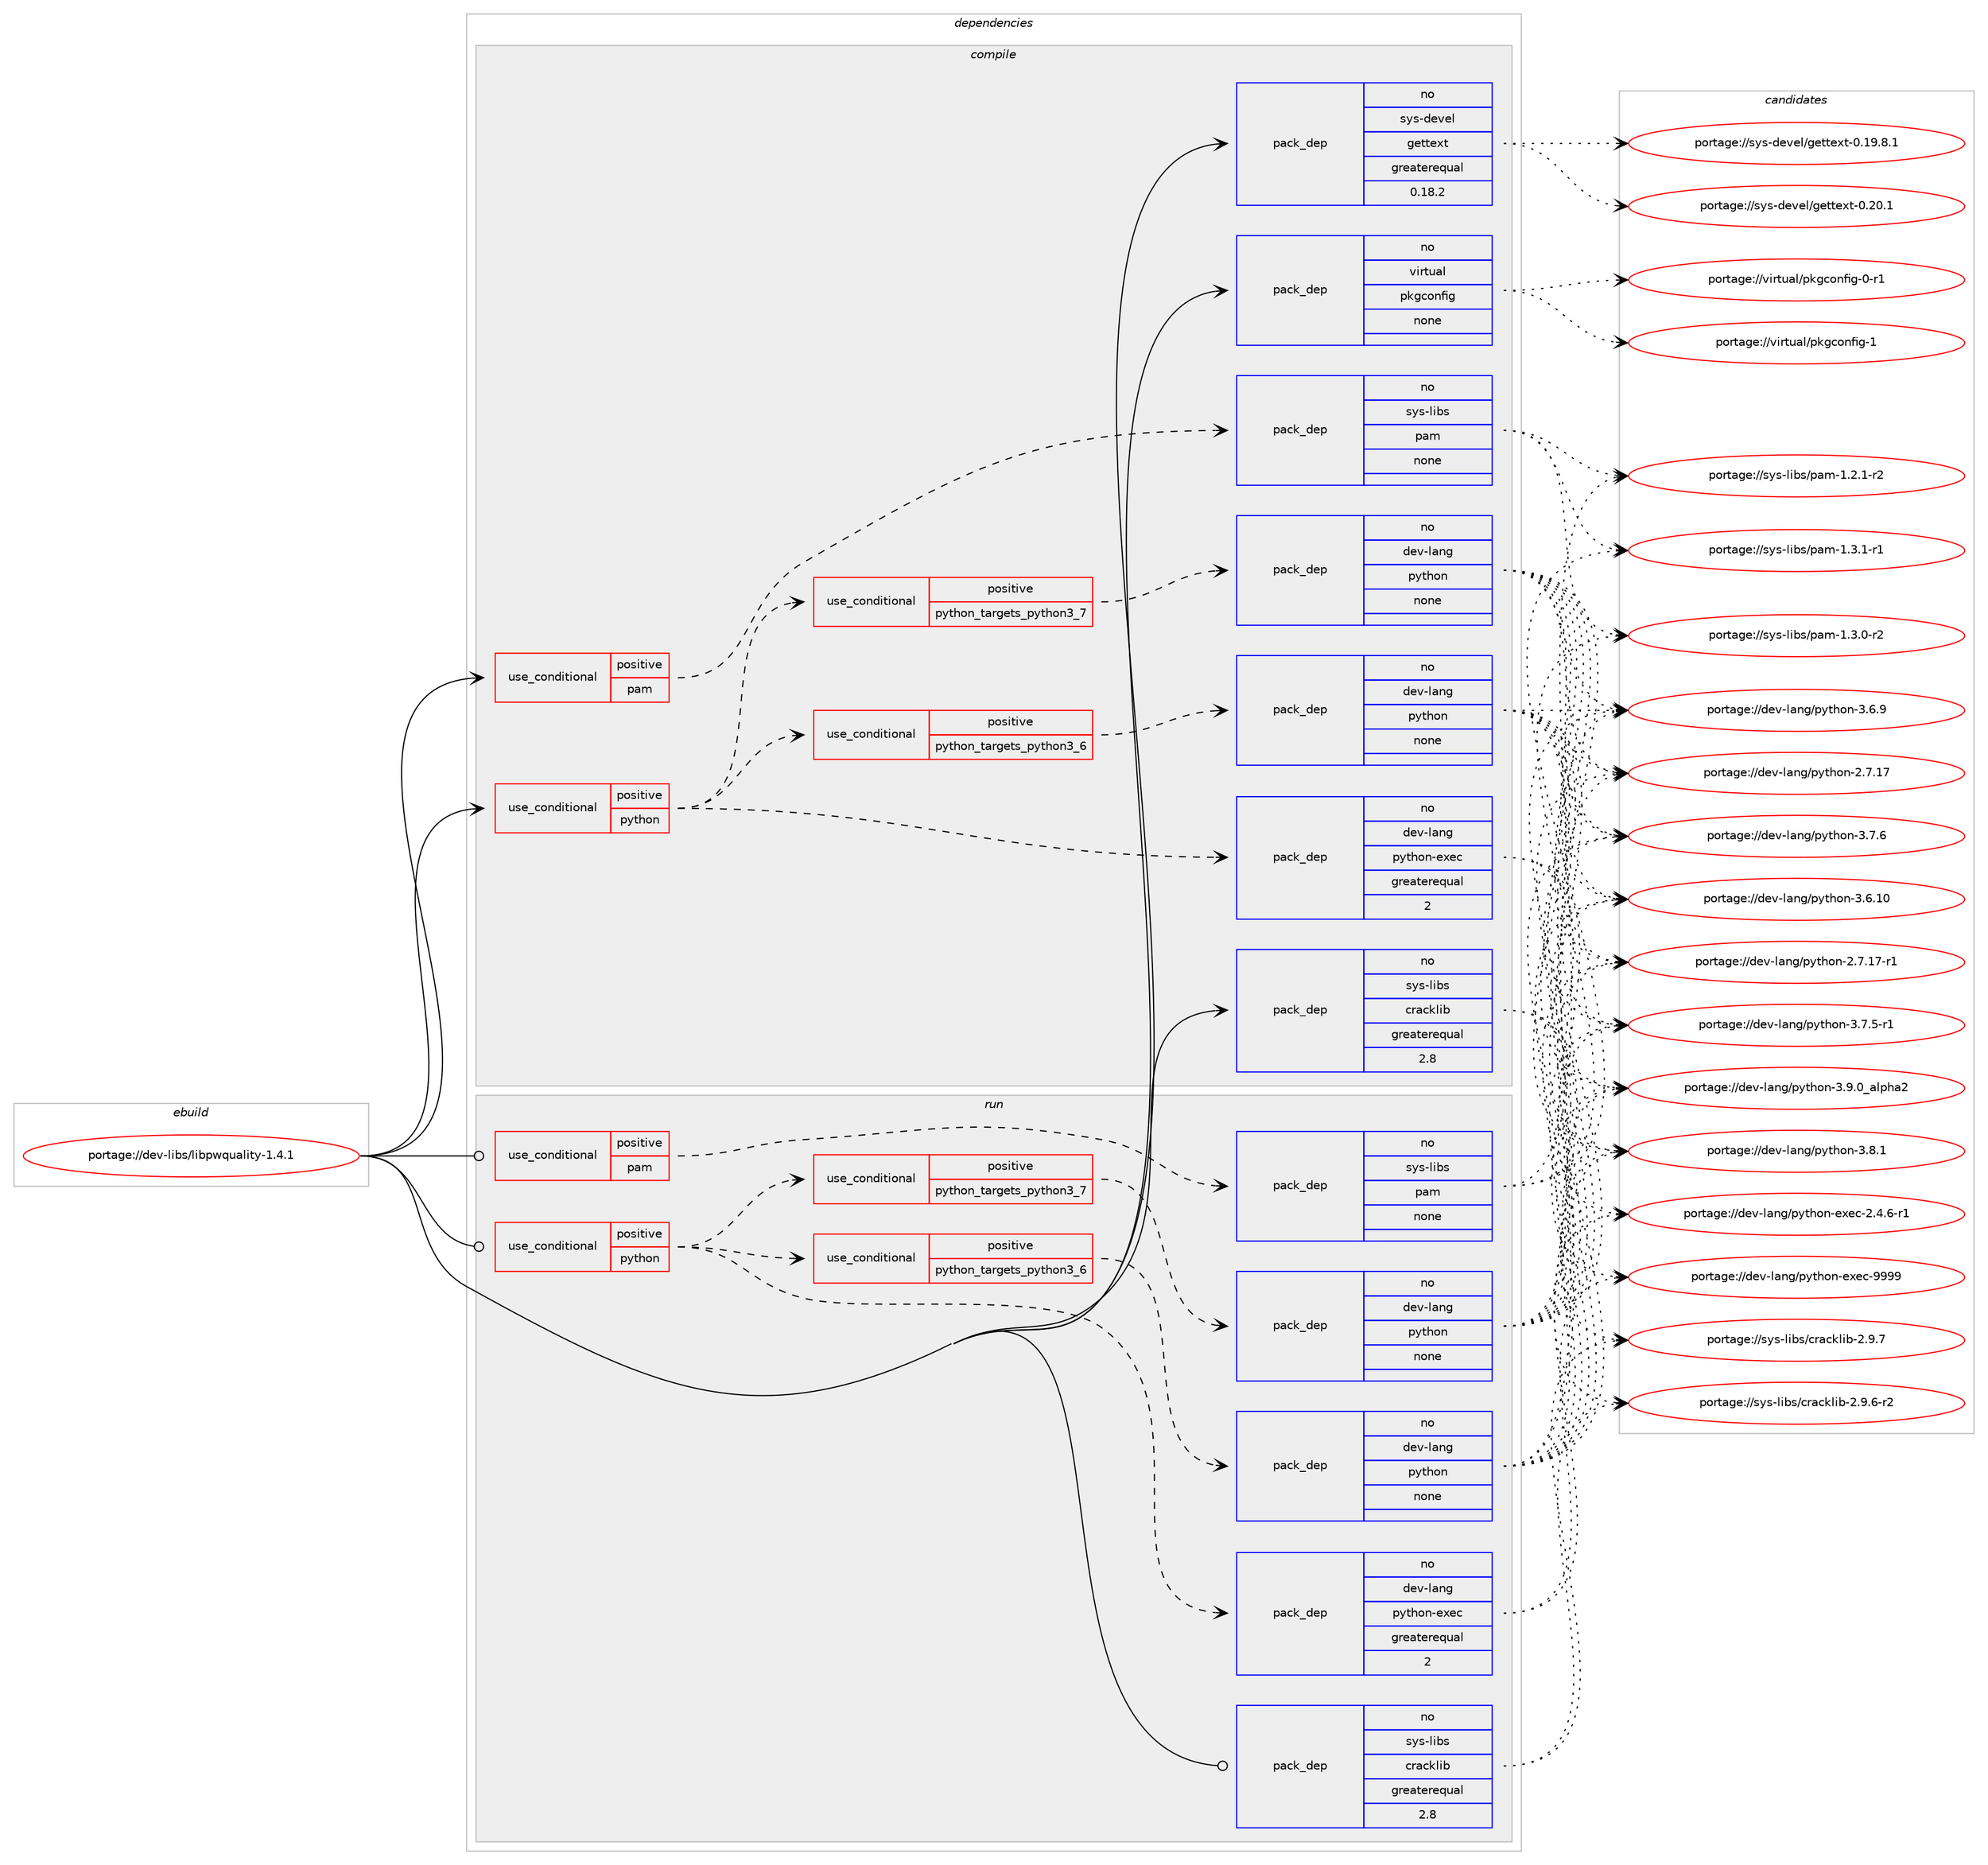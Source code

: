 digraph prolog {

# *************
# Graph options
# *************

newrank=true;
concentrate=true;
compound=true;
graph [rankdir=LR,fontname=Helvetica,fontsize=10,ranksep=1.5];#, ranksep=2.5, nodesep=0.2];
edge  [arrowhead=vee];
node  [fontname=Helvetica,fontsize=10];

# **********
# The ebuild
# **********

subgraph cluster_leftcol {
color=gray;
rank=same;
label=<<i>ebuild</i>>;
id [label="portage://dev-libs/libpwquality-1.4.1", color=red, width=4, href="../dev-libs/libpwquality-1.4.1.svg"];
}

# ****************
# The dependencies
# ****************

subgraph cluster_midcol {
color=gray;
label=<<i>dependencies</i>>;
subgraph cluster_compile {
fillcolor="#eeeeee";
style=filled;
label=<<i>compile</i>>;
subgraph cond124886 {
dependency510937 [label=<<TABLE BORDER="0" CELLBORDER="1" CELLSPACING="0" CELLPADDING="4"><TR><TD ROWSPAN="3" CELLPADDING="10">use_conditional</TD></TR><TR><TD>positive</TD></TR><TR><TD>pam</TD></TR></TABLE>>, shape=none, color=red];
subgraph pack380815 {
dependency510938 [label=<<TABLE BORDER="0" CELLBORDER="1" CELLSPACING="0" CELLPADDING="4" WIDTH="220"><TR><TD ROWSPAN="6" CELLPADDING="30">pack_dep</TD></TR><TR><TD WIDTH="110">no</TD></TR><TR><TD>sys-libs</TD></TR><TR><TD>pam</TD></TR><TR><TD>none</TD></TR><TR><TD></TD></TR></TABLE>>, shape=none, color=blue];
}
dependency510937:e -> dependency510938:w [weight=20,style="dashed",arrowhead="vee"];
}
id:e -> dependency510937:w [weight=20,style="solid",arrowhead="vee"];
subgraph cond124887 {
dependency510939 [label=<<TABLE BORDER="0" CELLBORDER="1" CELLSPACING="0" CELLPADDING="4"><TR><TD ROWSPAN="3" CELLPADDING="10">use_conditional</TD></TR><TR><TD>positive</TD></TR><TR><TD>python</TD></TR></TABLE>>, shape=none, color=red];
subgraph cond124888 {
dependency510940 [label=<<TABLE BORDER="0" CELLBORDER="1" CELLSPACING="0" CELLPADDING="4"><TR><TD ROWSPAN="3" CELLPADDING="10">use_conditional</TD></TR><TR><TD>positive</TD></TR><TR><TD>python_targets_python3_6</TD></TR></TABLE>>, shape=none, color=red];
subgraph pack380816 {
dependency510941 [label=<<TABLE BORDER="0" CELLBORDER="1" CELLSPACING="0" CELLPADDING="4" WIDTH="220"><TR><TD ROWSPAN="6" CELLPADDING="30">pack_dep</TD></TR><TR><TD WIDTH="110">no</TD></TR><TR><TD>dev-lang</TD></TR><TR><TD>python</TD></TR><TR><TD>none</TD></TR><TR><TD></TD></TR></TABLE>>, shape=none, color=blue];
}
dependency510940:e -> dependency510941:w [weight=20,style="dashed",arrowhead="vee"];
}
dependency510939:e -> dependency510940:w [weight=20,style="dashed",arrowhead="vee"];
subgraph cond124889 {
dependency510942 [label=<<TABLE BORDER="0" CELLBORDER="1" CELLSPACING="0" CELLPADDING="4"><TR><TD ROWSPAN="3" CELLPADDING="10">use_conditional</TD></TR><TR><TD>positive</TD></TR><TR><TD>python_targets_python3_7</TD></TR></TABLE>>, shape=none, color=red];
subgraph pack380817 {
dependency510943 [label=<<TABLE BORDER="0" CELLBORDER="1" CELLSPACING="0" CELLPADDING="4" WIDTH="220"><TR><TD ROWSPAN="6" CELLPADDING="30">pack_dep</TD></TR><TR><TD WIDTH="110">no</TD></TR><TR><TD>dev-lang</TD></TR><TR><TD>python</TD></TR><TR><TD>none</TD></TR><TR><TD></TD></TR></TABLE>>, shape=none, color=blue];
}
dependency510942:e -> dependency510943:w [weight=20,style="dashed",arrowhead="vee"];
}
dependency510939:e -> dependency510942:w [weight=20,style="dashed",arrowhead="vee"];
subgraph pack380818 {
dependency510944 [label=<<TABLE BORDER="0" CELLBORDER="1" CELLSPACING="0" CELLPADDING="4" WIDTH="220"><TR><TD ROWSPAN="6" CELLPADDING="30">pack_dep</TD></TR><TR><TD WIDTH="110">no</TD></TR><TR><TD>dev-lang</TD></TR><TR><TD>python-exec</TD></TR><TR><TD>greaterequal</TD></TR><TR><TD>2</TD></TR></TABLE>>, shape=none, color=blue];
}
dependency510939:e -> dependency510944:w [weight=20,style="dashed",arrowhead="vee"];
}
id:e -> dependency510939:w [weight=20,style="solid",arrowhead="vee"];
subgraph pack380819 {
dependency510945 [label=<<TABLE BORDER="0" CELLBORDER="1" CELLSPACING="0" CELLPADDING="4" WIDTH="220"><TR><TD ROWSPAN="6" CELLPADDING="30">pack_dep</TD></TR><TR><TD WIDTH="110">no</TD></TR><TR><TD>sys-devel</TD></TR><TR><TD>gettext</TD></TR><TR><TD>greaterequal</TD></TR><TR><TD>0.18.2</TD></TR></TABLE>>, shape=none, color=blue];
}
id:e -> dependency510945:w [weight=20,style="solid",arrowhead="vee"];
subgraph pack380820 {
dependency510946 [label=<<TABLE BORDER="0" CELLBORDER="1" CELLSPACING="0" CELLPADDING="4" WIDTH="220"><TR><TD ROWSPAN="6" CELLPADDING="30">pack_dep</TD></TR><TR><TD WIDTH="110">no</TD></TR><TR><TD>sys-libs</TD></TR><TR><TD>cracklib</TD></TR><TR><TD>greaterequal</TD></TR><TR><TD>2.8</TD></TR></TABLE>>, shape=none, color=blue];
}
id:e -> dependency510946:w [weight=20,style="solid",arrowhead="vee"];
subgraph pack380821 {
dependency510947 [label=<<TABLE BORDER="0" CELLBORDER="1" CELLSPACING="0" CELLPADDING="4" WIDTH="220"><TR><TD ROWSPAN="6" CELLPADDING="30">pack_dep</TD></TR><TR><TD WIDTH="110">no</TD></TR><TR><TD>virtual</TD></TR><TR><TD>pkgconfig</TD></TR><TR><TD>none</TD></TR><TR><TD></TD></TR></TABLE>>, shape=none, color=blue];
}
id:e -> dependency510947:w [weight=20,style="solid",arrowhead="vee"];
}
subgraph cluster_compileandrun {
fillcolor="#eeeeee";
style=filled;
label=<<i>compile and run</i>>;
}
subgraph cluster_run {
fillcolor="#eeeeee";
style=filled;
label=<<i>run</i>>;
subgraph cond124890 {
dependency510948 [label=<<TABLE BORDER="0" CELLBORDER="1" CELLSPACING="0" CELLPADDING="4"><TR><TD ROWSPAN="3" CELLPADDING="10">use_conditional</TD></TR><TR><TD>positive</TD></TR><TR><TD>pam</TD></TR></TABLE>>, shape=none, color=red];
subgraph pack380822 {
dependency510949 [label=<<TABLE BORDER="0" CELLBORDER="1" CELLSPACING="0" CELLPADDING="4" WIDTH="220"><TR><TD ROWSPAN="6" CELLPADDING="30">pack_dep</TD></TR><TR><TD WIDTH="110">no</TD></TR><TR><TD>sys-libs</TD></TR><TR><TD>pam</TD></TR><TR><TD>none</TD></TR><TR><TD></TD></TR></TABLE>>, shape=none, color=blue];
}
dependency510948:e -> dependency510949:w [weight=20,style="dashed",arrowhead="vee"];
}
id:e -> dependency510948:w [weight=20,style="solid",arrowhead="odot"];
subgraph cond124891 {
dependency510950 [label=<<TABLE BORDER="0" CELLBORDER="1" CELLSPACING="0" CELLPADDING="4"><TR><TD ROWSPAN="3" CELLPADDING="10">use_conditional</TD></TR><TR><TD>positive</TD></TR><TR><TD>python</TD></TR></TABLE>>, shape=none, color=red];
subgraph cond124892 {
dependency510951 [label=<<TABLE BORDER="0" CELLBORDER="1" CELLSPACING="0" CELLPADDING="4"><TR><TD ROWSPAN="3" CELLPADDING="10">use_conditional</TD></TR><TR><TD>positive</TD></TR><TR><TD>python_targets_python3_6</TD></TR></TABLE>>, shape=none, color=red];
subgraph pack380823 {
dependency510952 [label=<<TABLE BORDER="0" CELLBORDER="1" CELLSPACING="0" CELLPADDING="4" WIDTH="220"><TR><TD ROWSPAN="6" CELLPADDING="30">pack_dep</TD></TR><TR><TD WIDTH="110">no</TD></TR><TR><TD>dev-lang</TD></TR><TR><TD>python</TD></TR><TR><TD>none</TD></TR><TR><TD></TD></TR></TABLE>>, shape=none, color=blue];
}
dependency510951:e -> dependency510952:w [weight=20,style="dashed",arrowhead="vee"];
}
dependency510950:e -> dependency510951:w [weight=20,style="dashed",arrowhead="vee"];
subgraph cond124893 {
dependency510953 [label=<<TABLE BORDER="0" CELLBORDER="1" CELLSPACING="0" CELLPADDING="4"><TR><TD ROWSPAN="3" CELLPADDING="10">use_conditional</TD></TR><TR><TD>positive</TD></TR><TR><TD>python_targets_python3_7</TD></TR></TABLE>>, shape=none, color=red];
subgraph pack380824 {
dependency510954 [label=<<TABLE BORDER="0" CELLBORDER="1" CELLSPACING="0" CELLPADDING="4" WIDTH="220"><TR><TD ROWSPAN="6" CELLPADDING="30">pack_dep</TD></TR><TR><TD WIDTH="110">no</TD></TR><TR><TD>dev-lang</TD></TR><TR><TD>python</TD></TR><TR><TD>none</TD></TR><TR><TD></TD></TR></TABLE>>, shape=none, color=blue];
}
dependency510953:e -> dependency510954:w [weight=20,style="dashed",arrowhead="vee"];
}
dependency510950:e -> dependency510953:w [weight=20,style="dashed",arrowhead="vee"];
subgraph pack380825 {
dependency510955 [label=<<TABLE BORDER="0" CELLBORDER="1" CELLSPACING="0" CELLPADDING="4" WIDTH="220"><TR><TD ROWSPAN="6" CELLPADDING="30">pack_dep</TD></TR><TR><TD WIDTH="110">no</TD></TR><TR><TD>dev-lang</TD></TR><TR><TD>python-exec</TD></TR><TR><TD>greaterequal</TD></TR><TR><TD>2</TD></TR></TABLE>>, shape=none, color=blue];
}
dependency510950:e -> dependency510955:w [weight=20,style="dashed",arrowhead="vee"];
}
id:e -> dependency510950:w [weight=20,style="solid",arrowhead="odot"];
subgraph pack380826 {
dependency510956 [label=<<TABLE BORDER="0" CELLBORDER="1" CELLSPACING="0" CELLPADDING="4" WIDTH="220"><TR><TD ROWSPAN="6" CELLPADDING="30">pack_dep</TD></TR><TR><TD WIDTH="110">no</TD></TR><TR><TD>sys-libs</TD></TR><TR><TD>cracklib</TD></TR><TR><TD>greaterequal</TD></TR><TR><TD>2.8</TD></TR></TABLE>>, shape=none, color=blue];
}
id:e -> dependency510956:w [weight=20,style="solid",arrowhead="odot"];
}
}

# **************
# The candidates
# **************

subgraph cluster_choices {
rank=same;
color=gray;
label=<<i>candidates</i>>;

subgraph choice380815 {
color=black;
nodesep=1;
choice115121115451081059811547112971094549465146494511449 [label="portage://sys-libs/pam-1.3.1-r1", color=red, width=4,href="../sys-libs/pam-1.3.1-r1.svg"];
choice115121115451081059811547112971094549465146484511450 [label="portage://sys-libs/pam-1.3.0-r2", color=red, width=4,href="../sys-libs/pam-1.3.0-r2.svg"];
choice115121115451081059811547112971094549465046494511450 [label="portage://sys-libs/pam-1.2.1-r2", color=red, width=4,href="../sys-libs/pam-1.2.1-r2.svg"];
dependency510938:e -> choice115121115451081059811547112971094549465146494511449:w [style=dotted,weight="100"];
dependency510938:e -> choice115121115451081059811547112971094549465146484511450:w [style=dotted,weight="100"];
dependency510938:e -> choice115121115451081059811547112971094549465046494511450:w [style=dotted,weight="100"];
}
subgraph choice380816 {
color=black;
nodesep=1;
choice10010111845108971101034711212111610411111045514657464895971081121049750 [label="portage://dev-lang/python-3.9.0_alpha2", color=red, width=4,href="../dev-lang/python-3.9.0_alpha2.svg"];
choice100101118451089711010347112121116104111110455146564649 [label="portage://dev-lang/python-3.8.1", color=red, width=4,href="../dev-lang/python-3.8.1.svg"];
choice100101118451089711010347112121116104111110455146554654 [label="portage://dev-lang/python-3.7.6", color=red, width=4,href="../dev-lang/python-3.7.6.svg"];
choice1001011184510897110103471121211161041111104551465546534511449 [label="portage://dev-lang/python-3.7.5-r1", color=red, width=4,href="../dev-lang/python-3.7.5-r1.svg"];
choice100101118451089711010347112121116104111110455146544657 [label="portage://dev-lang/python-3.6.9", color=red, width=4,href="../dev-lang/python-3.6.9.svg"];
choice10010111845108971101034711212111610411111045514654464948 [label="portage://dev-lang/python-3.6.10", color=red, width=4,href="../dev-lang/python-3.6.10.svg"];
choice100101118451089711010347112121116104111110455046554649554511449 [label="portage://dev-lang/python-2.7.17-r1", color=red, width=4,href="../dev-lang/python-2.7.17-r1.svg"];
choice10010111845108971101034711212111610411111045504655464955 [label="portage://dev-lang/python-2.7.17", color=red, width=4,href="../dev-lang/python-2.7.17.svg"];
dependency510941:e -> choice10010111845108971101034711212111610411111045514657464895971081121049750:w [style=dotted,weight="100"];
dependency510941:e -> choice100101118451089711010347112121116104111110455146564649:w [style=dotted,weight="100"];
dependency510941:e -> choice100101118451089711010347112121116104111110455146554654:w [style=dotted,weight="100"];
dependency510941:e -> choice1001011184510897110103471121211161041111104551465546534511449:w [style=dotted,weight="100"];
dependency510941:e -> choice100101118451089711010347112121116104111110455146544657:w [style=dotted,weight="100"];
dependency510941:e -> choice10010111845108971101034711212111610411111045514654464948:w [style=dotted,weight="100"];
dependency510941:e -> choice100101118451089711010347112121116104111110455046554649554511449:w [style=dotted,weight="100"];
dependency510941:e -> choice10010111845108971101034711212111610411111045504655464955:w [style=dotted,weight="100"];
}
subgraph choice380817 {
color=black;
nodesep=1;
choice10010111845108971101034711212111610411111045514657464895971081121049750 [label="portage://dev-lang/python-3.9.0_alpha2", color=red, width=4,href="../dev-lang/python-3.9.0_alpha2.svg"];
choice100101118451089711010347112121116104111110455146564649 [label="portage://dev-lang/python-3.8.1", color=red, width=4,href="../dev-lang/python-3.8.1.svg"];
choice100101118451089711010347112121116104111110455146554654 [label="portage://dev-lang/python-3.7.6", color=red, width=4,href="../dev-lang/python-3.7.6.svg"];
choice1001011184510897110103471121211161041111104551465546534511449 [label="portage://dev-lang/python-3.7.5-r1", color=red, width=4,href="../dev-lang/python-3.7.5-r1.svg"];
choice100101118451089711010347112121116104111110455146544657 [label="portage://dev-lang/python-3.6.9", color=red, width=4,href="../dev-lang/python-3.6.9.svg"];
choice10010111845108971101034711212111610411111045514654464948 [label="portage://dev-lang/python-3.6.10", color=red, width=4,href="../dev-lang/python-3.6.10.svg"];
choice100101118451089711010347112121116104111110455046554649554511449 [label="portage://dev-lang/python-2.7.17-r1", color=red, width=4,href="../dev-lang/python-2.7.17-r1.svg"];
choice10010111845108971101034711212111610411111045504655464955 [label="portage://dev-lang/python-2.7.17", color=red, width=4,href="../dev-lang/python-2.7.17.svg"];
dependency510943:e -> choice10010111845108971101034711212111610411111045514657464895971081121049750:w [style=dotted,weight="100"];
dependency510943:e -> choice100101118451089711010347112121116104111110455146564649:w [style=dotted,weight="100"];
dependency510943:e -> choice100101118451089711010347112121116104111110455146554654:w [style=dotted,weight="100"];
dependency510943:e -> choice1001011184510897110103471121211161041111104551465546534511449:w [style=dotted,weight="100"];
dependency510943:e -> choice100101118451089711010347112121116104111110455146544657:w [style=dotted,weight="100"];
dependency510943:e -> choice10010111845108971101034711212111610411111045514654464948:w [style=dotted,weight="100"];
dependency510943:e -> choice100101118451089711010347112121116104111110455046554649554511449:w [style=dotted,weight="100"];
dependency510943:e -> choice10010111845108971101034711212111610411111045504655464955:w [style=dotted,weight="100"];
}
subgraph choice380818 {
color=black;
nodesep=1;
choice10010111845108971101034711212111610411111045101120101994557575757 [label="portage://dev-lang/python-exec-9999", color=red, width=4,href="../dev-lang/python-exec-9999.svg"];
choice10010111845108971101034711212111610411111045101120101994550465246544511449 [label="portage://dev-lang/python-exec-2.4.6-r1", color=red, width=4,href="../dev-lang/python-exec-2.4.6-r1.svg"];
dependency510944:e -> choice10010111845108971101034711212111610411111045101120101994557575757:w [style=dotted,weight="100"];
dependency510944:e -> choice10010111845108971101034711212111610411111045101120101994550465246544511449:w [style=dotted,weight="100"];
}
subgraph choice380819 {
color=black;
nodesep=1;
choice115121115451001011181011084710310111611610112011645484650484649 [label="portage://sys-devel/gettext-0.20.1", color=red, width=4,href="../sys-devel/gettext-0.20.1.svg"];
choice1151211154510010111810110847103101116116101120116454846495746564649 [label="portage://sys-devel/gettext-0.19.8.1", color=red, width=4,href="../sys-devel/gettext-0.19.8.1.svg"];
dependency510945:e -> choice115121115451001011181011084710310111611610112011645484650484649:w [style=dotted,weight="100"];
dependency510945:e -> choice1151211154510010111810110847103101116116101120116454846495746564649:w [style=dotted,weight="100"];
}
subgraph choice380820 {
color=black;
nodesep=1;
choice11512111545108105981154799114979910710810598455046574655 [label="portage://sys-libs/cracklib-2.9.7", color=red, width=4,href="../sys-libs/cracklib-2.9.7.svg"];
choice115121115451081059811547991149799107108105984550465746544511450 [label="portage://sys-libs/cracklib-2.9.6-r2", color=red, width=4,href="../sys-libs/cracklib-2.9.6-r2.svg"];
dependency510946:e -> choice11512111545108105981154799114979910710810598455046574655:w [style=dotted,weight="100"];
dependency510946:e -> choice115121115451081059811547991149799107108105984550465746544511450:w [style=dotted,weight="100"];
}
subgraph choice380821 {
color=black;
nodesep=1;
choice1181051141161179710847112107103991111101021051034549 [label="portage://virtual/pkgconfig-1", color=red, width=4,href="../virtual/pkgconfig-1.svg"];
choice11810511411611797108471121071039911111010210510345484511449 [label="portage://virtual/pkgconfig-0-r1", color=red, width=4,href="../virtual/pkgconfig-0-r1.svg"];
dependency510947:e -> choice1181051141161179710847112107103991111101021051034549:w [style=dotted,weight="100"];
dependency510947:e -> choice11810511411611797108471121071039911111010210510345484511449:w [style=dotted,weight="100"];
}
subgraph choice380822 {
color=black;
nodesep=1;
choice115121115451081059811547112971094549465146494511449 [label="portage://sys-libs/pam-1.3.1-r1", color=red, width=4,href="../sys-libs/pam-1.3.1-r1.svg"];
choice115121115451081059811547112971094549465146484511450 [label="portage://sys-libs/pam-1.3.0-r2", color=red, width=4,href="../sys-libs/pam-1.3.0-r2.svg"];
choice115121115451081059811547112971094549465046494511450 [label="portage://sys-libs/pam-1.2.1-r2", color=red, width=4,href="../sys-libs/pam-1.2.1-r2.svg"];
dependency510949:e -> choice115121115451081059811547112971094549465146494511449:w [style=dotted,weight="100"];
dependency510949:e -> choice115121115451081059811547112971094549465146484511450:w [style=dotted,weight="100"];
dependency510949:e -> choice115121115451081059811547112971094549465046494511450:w [style=dotted,weight="100"];
}
subgraph choice380823 {
color=black;
nodesep=1;
choice10010111845108971101034711212111610411111045514657464895971081121049750 [label="portage://dev-lang/python-3.9.0_alpha2", color=red, width=4,href="../dev-lang/python-3.9.0_alpha2.svg"];
choice100101118451089711010347112121116104111110455146564649 [label="portage://dev-lang/python-3.8.1", color=red, width=4,href="../dev-lang/python-3.8.1.svg"];
choice100101118451089711010347112121116104111110455146554654 [label="portage://dev-lang/python-3.7.6", color=red, width=4,href="../dev-lang/python-3.7.6.svg"];
choice1001011184510897110103471121211161041111104551465546534511449 [label="portage://dev-lang/python-3.7.5-r1", color=red, width=4,href="../dev-lang/python-3.7.5-r1.svg"];
choice100101118451089711010347112121116104111110455146544657 [label="portage://dev-lang/python-3.6.9", color=red, width=4,href="../dev-lang/python-3.6.9.svg"];
choice10010111845108971101034711212111610411111045514654464948 [label="portage://dev-lang/python-3.6.10", color=red, width=4,href="../dev-lang/python-3.6.10.svg"];
choice100101118451089711010347112121116104111110455046554649554511449 [label="portage://dev-lang/python-2.7.17-r1", color=red, width=4,href="../dev-lang/python-2.7.17-r1.svg"];
choice10010111845108971101034711212111610411111045504655464955 [label="portage://dev-lang/python-2.7.17", color=red, width=4,href="../dev-lang/python-2.7.17.svg"];
dependency510952:e -> choice10010111845108971101034711212111610411111045514657464895971081121049750:w [style=dotted,weight="100"];
dependency510952:e -> choice100101118451089711010347112121116104111110455146564649:w [style=dotted,weight="100"];
dependency510952:e -> choice100101118451089711010347112121116104111110455146554654:w [style=dotted,weight="100"];
dependency510952:e -> choice1001011184510897110103471121211161041111104551465546534511449:w [style=dotted,weight="100"];
dependency510952:e -> choice100101118451089711010347112121116104111110455146544657:w [style=dotted,weight="100"];
dependency510952:e -> choice10010111845108971101034711212111610411111045514654464948:w [style=dotted,weight="100"];
dependency510952:e -> choice100101118451089711010347112121116104111110455046554649554511449:w [style=dotted,weight="100"];
dependency510952:e -> choice10010111845108971101034711212111610411111045504655464955:w [style=dotted,weight="100"];
}
subgraph choice380824 {
color=black;
nodesep=1;
choice10010111845108971101034711212111610411111045514657464895971081121049750 [label="portage://dev-lang/python-3.9.0_alpha2", color=red, width=4,href="../dev-lang/python-3.9.0_alpha2.svg"];
choice100101118451089711010347112121116104111110455146564649 [label="portage://dev-lang/python-3.8.1", color=red, width=4,href="../dev-lang/python-3.8.1.svg"];
choice100101118451089711010347112121116104111110455146554654 [label="portage://dev-lang/python-3.7.6", color=red, width=4,href="../dev-lang/python-3.7.6.svg"];
choice1001011184510897110103471121211161041111104551465546534511449 [label="portage://dev-lang/python-3.7.5-r1", color=red, width=4,href="../dev-lang/python-3.7.5-r1.svg"];
choice100101118451089711010347112121116104111110455146544657 [label="portage://dev-lang/python-3.6.9", color=red, width=4,href="../dev-lang/python-3.6.9.svg"];
choice10010111845108971101034711212111610411111045514654464948 [label="portage://dev-lang/python-3.6.10", color=red, width=4,href="../dev-lang/python-3.6.10.svg"];
choice100101118451089711010347112121116104111110455046554649554511449 [label="portage://dev-lang/python-2.7.17-r1", color=red, width=4,href="../dev-lang/python-2.7.17-r1.svg"];
choice10010111845108971101034711212111610411111045504655464955 [label="portage://dev-lang/python-2.7.17", color=red, width=4,href="../dev-lang/python-2.7.17.svg"];
dependency510954:e -> choice10010111845108971101034711212111610411111045514657464895971081121049750:w [style=dotted,weight="100"];
dependency510954:e -> choice100101118451089711010347112121116104111110455146564649:w [style=dotted,weight="100"];
dependency510954:e -> choice100101118451089711010347112121116104111110455146554654:w [style=dotted,weight="100"];
dependency510954:e -> choice1001011184510897110103471121211161041111104551465546534511449:w [style=dotted,weight="100"];
dependency510954:e -> choice100101118451089711010347112121116104111110455146544657:w [style=dotted,weight="100"];
dependency510954:e -> choice10010111845108971101034711212111610411111045514654464948:w [style=dotted,weight="100"];
dependency510954:e -> choice100101118451089711010347112121116104111110455046554649554511449:w [style=dotted,weight="100"];
dependency510954:e -> choice10010111845108971101034711212111610411111045504655464955:w [style=dotted,weight="100"];
}
subgraph choice380825 {
color=black;
nodesep=1;
choice10010111845108971101034711212111610411111045101120101994557575757 [label="portage://dev-lang/python-exec-9999", color=red, width=4,href="../dev-lang/python-exec-9999.svg"];
choice10010111845108971101034711212111610411111045101120101994550465246544511449 [label="portage://dev-lang/python-exec-2.4.6-r1", color=red, width=4,href="../dev-lang/python-exec-2.4.6-r1.svg"];
dependency510955:e -> choice10010111845108971101034711212111610411111045101120101994557575757:w [style=dotted,weight="100"];
dependency510955:e -> choice10010111845108971101034711212111610411111045101120101994550465246544511449:w [style=dotted,weight="100"];
}
subgraph choice380826 {
color=black;
nodesep=1;
choice11512111545108105981154799114979910710810598455046574655 [label="portage://sys-libs/cracklib-2.9.7", color=red, width=4,href="../sys-libs/cracklib-2.9.7.svg"];
choice115121115451081059811547991149799107108105984550465746544511450 [label="portage://sys-libs/cracklib-2.9.6-r2", color=red, width=4,href="../sys-libs/cracklib-2.9.6-r2.svg"];
dependency510956:e -> choice11512111545108105981154799114979910710810598455046574655:w [style=dotted,weight="100"];
dependency510956:e -> choice115121115451081059811547991149799107108105984550465746544511450:w [style=dotted,weight="100"];
}
}

}

